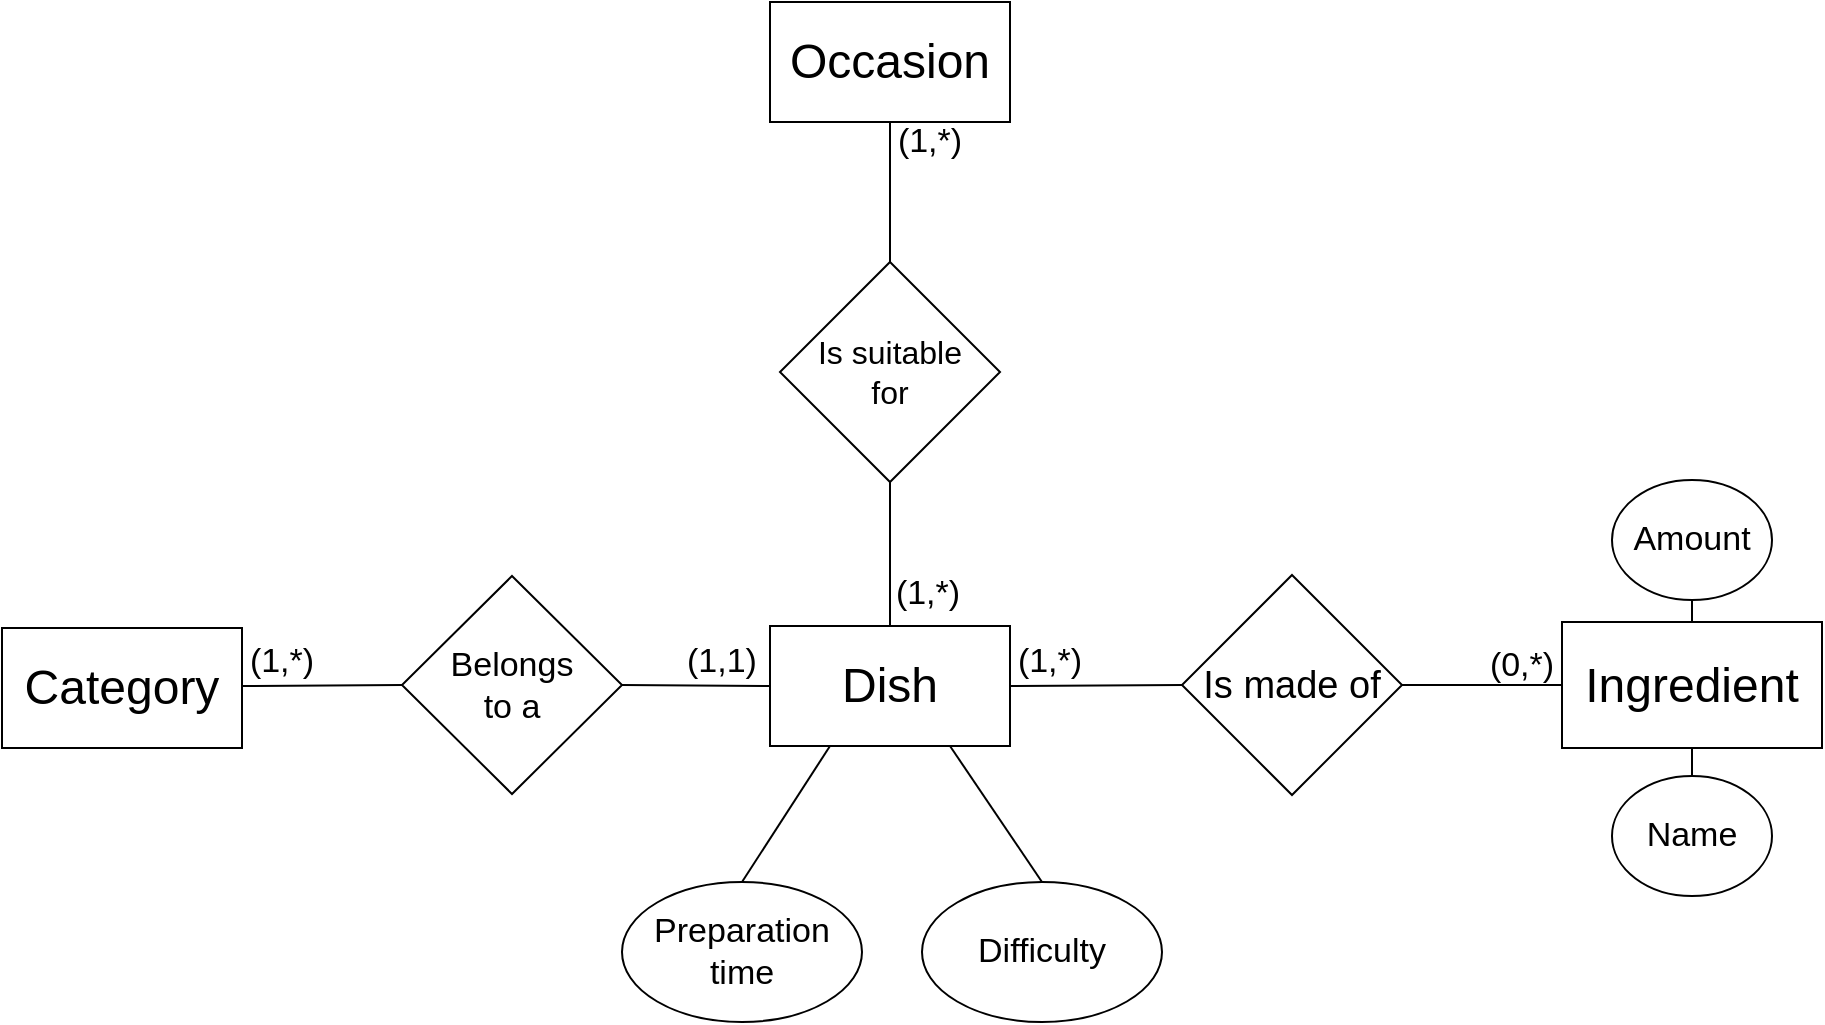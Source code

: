 <mxfile version="10.6.0" type="device"><diagram id="5sscK8g8Hk9PxyWdITDC" name="Page-1"><mxGraphModel dx="1394" dy="715" grid="1" gridSize="10" guides="1" tooltips="1" connect="1" arrows="1" fold="1" page="1" pageScale="1" pageWidth="1169" pageHeight="827" math="0" shadow="0"><root><mxCell id="0"/><mxCell id="1" parent="0"/><mxCell id="x91XccVMOJeau4GSFGo3-3" value="" style="endArrow=none;html=1;entryX=1;entryY=0.5;entryDx=0;entryDy=0;exitX=0;exitY=0.5;exitDx=0;exitDy=0;" parent="1" source="x91XccVMOJeau4GSFGo3-2" target="x91XccVMOJeau4GSFGo3-1" edge="1"><mxGeometry width="50" height="50" relative="1" as="geometry"><mxPoint x="520" y="530" as="sourcePoint"/><mxPoint x="570" y="480" as="targetPoint"/></mxGeometry></mxCell><mxCell id="x91XccVMOJeau4GSFGo3-5" value="" style="endArrow=none;html=1;entryX=1;entryY=0.5;entryDx=0;entryDy=0;exitX=0;exitY=0.5;exitDx=0;exitDy=0;" parent="1" source="x91XccVMOJeau4GSFGo3-4" target="x91XccVMOJeau4GSFGo3-2" edge="1"><mxGeometry width="50" height="50" relative="1" as="geometry"><mxPoint x="970" y="420" as="sourcePoint"/><mxPoint x="570" y="480" as="targetPoint"/></mxGeometry></mxCell><mxCell id="x91XccVMOJeau4GSFGo3-10" value="" style="group" parent="1" vertex="1" connectable="0"><mxGeometry x="870" y="380" width="180" height="63" as="geometry"/></mxCell><mxCell id="x91XccVMOJeau4GSFGo3-4" value="&lt;font style=&quot;font-size: 24px&quot;&gt;Ingredient&lt;/font&gt;" style="rounded=0;whiteSpace=wrap;html=1;" parent="x91XccVMOJeau4GSFGo3-10" vertex="1"><mxGeometry x="50" width="130" height="63" as="geometry"/></mxCell><mxCell id="x91XccVMOJeau4GSFGo3-7" value="&lt;font style=&quot;font-size: 17px&quot;&gt;(0,*)&lt;/font&gt;" style="text;html=1;strokeColor=none;fillColor=none;align=center;verticalAlign=middle;whiteSpace=wrap;rounded=0;" parent="x91XccVMOJeau4GSFGo3-10" vertex="1"><mxGeometry x="10" y="12" width="40" height="20" as="geometry"/></mxCell><mxCell id="x91XccVMOJeau4GSFGo3-14" value="" style="group" parent="1" vertex="1" connectable="0"><mxGeometry x="730" y="356.5" width="130" height="110" as="geometry"/></mxCell><mxCell id="x91XccVMOJeau4GSFGo3-2" value="&lt;div&gt;&lt;span style=&quot;font-size: 19px&quot;&gt;Is made of&lt;/span&gt;&lt;/div&gt;" style="rhombus;whiteSpace=wrap;html=1;" parent="x91XccVMOJeau4GSFGo3-14" vertex="1"><mxGeometry width="110" height="110.0" as="geometry"/></mxCell><mxCell id="x91XccVMOJeau4GSFGo3-16" value="" style="group" parent="1" vertex="1" connectable="0"><mxGeometry x="524" y="382" width="160" height="60" as="geometry"/></mxCell><mxCell id="x91XccVMOJeau4GSFGo3-1" value="&lt;font style=&quot;font-size: 24px&quot;&gt;Dish&lt;/font&gt;" style="rounded=0;whiteSpace=wrap;html=1;" parent="x91XccVMOJeau4GSFGo3-16" vertex="1"><mxGeometry width="120" height="60" as="geometry"/></mxCell><mxCell id="x91XccVMOJeau4GSFGo3-6" value="&lt;font style=&quot;font-size: 17px&quot;&gt;(1,*)&lt;/font&gt;" style="text;html=1;strokeColor=none;fillColor=none;align=center;verticalAlign=middle;whiteSpace=wrap;rounded=0;" parent="x91XccVMOJeau4GSFGo3-16" vertex="1"><mxGeometry x="120" y="8" width="40" height="20" as="geometry"/></mxCell><mxCell id="x91XccVMOJeau4GSFGo3-17" value="&lt;font style=&quot;font-size: 17px&quot;&gt;Belongs&lt;br&gt;to a&lt;br&gt;&lt;/font&gt;" style="rhombus;whiteSpace=wrap;html=1;" parent="1" vertex="1"><mxGeometry x="340" y="357" width="110" height="109" as="geometry"/></mxCell><mxCell id="x91XccVMOJeau4GSFGo3-18" value="" style="endArrow=none;html=1;entryX=1;entryY=0.5;entryDx=0;entryDy=0;exitX=0;exitY=0.5;exitDx=0;exitDy=0;" parent="1" source="x91XccVMOJeau4GSFGo3-1" target="x91XccVMOJeau4GSFGo3-17" edge="1"><mxGeometry width="50" height="50" relative="1" as="geometry"><mxPoint x="350" y="530" as="sourcePoint"/><mxPoint x="400" y="480" as="targetPoint"/></mxGeometry></mxCell><mxCell id="x91XccVMOJeau4GSFGo3-19" value="" style="endArrow=none;html=1;entryX=0;entryY=0.5;entryDx=0;entryDy=0;" parent="1" target="x91XccVMOJeau4GSFGo3-17" edge="1"><mxGeometry width="50" height="50" relative="1" as="geometry"><mxPoint x="260" y="412" as="sourcePoint"/><mxPoint x="410" y="480" as="targetPoint"/></mxGeometry></mxCell><mxCell id="x91XccVMOJeau4GSFGo3-20" value="&lt;font style=&quot;font-size: 24px&quot;&gt;Category&lt;/font&gt;" style="rounded=0;whiteSpace=wrap;html=1;" parent="1" vertex="1"><mxGeometry x="140" y="383" width="120" height="60" as="geometry"/></mxCell><mxCell id="x91XccVMOJeau4GSFGo3-21" value="&lt;font style=&quot;font-size: 17px&quot;&gt;(1,1)&lt;/font&gt;" style="text;html=1;strokeColor=none;fillColor=none;align=center;verticalAlign=middle;whiteSpace=wrap;rounded=0;" parent="1" vertex="1"><mxGeometry x="480" y="390" width="40" height="20" as="geometry"/></mxCell><mxCell id="x91XccVMOJeau4GSFGo3-24" value="&lt;font style=&quot;font-size: 17px&quot;&gt;(1,*)&lt;/font&gt;" style="text;html=1;strokeColor=none;fillColor=none;align=center;verticalAlign=middle;whiteSpace=wrap;rounded=0;" parent="1" vertex="1"><mxGeometry x="260" y="390" width="40" height="20" as="geometry"/></mxCell><mxCell id="x91XccVMOJeau4GSFGo3-26" value="&lt;div style=&quot;font-size: 16px;&quot;&gt;&lt;span style=&quot;font-size: 16px;&quot;&gt;Is suitable&lt;/span&gt;&lt;/div&gt;&lt;div style=&quot;font-size: 16px;&quot;&gt;&lt;span style=&quot;font-size: 16px;&quot;&gt;for&lt;/span&gt;&lt;/div&gt;" style="rhombus;whiteSpace=wrap;html=1;fontSize=16;" parent="1" vertex="1"><mxGeometry x="529" y="200" width="110" height="110" as="geometry"/></mxCell><mxCell id="x91XccVMOJeau4GSFGo3-27" value="" style="endArrow=none;html=1;entryX=0.5;entryY=1;entryDx=0;entryDy=0;exitX=0.5;exitY=0;exitDx=0;exitDy=0;" parent="1" source="x91XccVMOJeau4GSFGo3-1" target="x91XccVMOJeau4GSFGo3-26" edge="1"><mxGeometry width="50" height="50" relative="1" as="geometry"><mxPoint x="140" y="530" as="sourcePoint"/><mxPoint x="190" y="480" as="targetPoint"/></mxGeometry></mxCell><mxCell id="x91XccVMOJeau4GSFGo3-28" value="&lt;font style=&quot;font-size: 24px&quot;&gt;Occasion&lt;/font&gt;" style="rounded=0;whiteSpace=wrap;html=1;" parent="1" vertex="1"><mxGeometry x="524" y="70" width="120" height="60" as="geometry"/></mxCell><mxCell id="x91XccVMOJeau4GSFGo3-29" value="" style="endArrow=none;html=1;entryX=0.5;entryY=1;entryDx=0;entryDy=0;exitX=0.5;exitY=0;exitDx=0;exitDy=0;" parent="1" source="x91XccVMOJeau4GSFGo3-26" target="x91XccVMOJeau4GSFGo3-28" edge="1"><mxGeometry width="50" height="50" relative="1" as="geometry"><mxPoint x="140" y="530" as="sourcePoint"/><mxPoint x="190" y="480" as="targetPoint"/></mxGeometry></mxCell><mxCell id="x91XccVMOJeau4GSFGo3-30" value="&lt;font style=&quot;font-size: 17px&quot;&gt;(1,*)&lt;/font&gt;" style="text;html=1;strokeColor=none;fillColor=none;align=center;verticalAlign=middle;whiteSpace=wrap;rounded=0;" parent="1" vertex="1"><mxGeometry x="584" y="130" width="40" height="20" as="geometry"/></mxCell><mxCell id="x91XccVMOJeau4GSFGo3-32" value="&lt;font style=&quot;font-size: 17px&quot;&gt;(1,*)&lt;/font&gt;" style="text;html=1;strokeColor=none;fillColor=none;align=center;verticalAlign=middle;whiteSpace=wrap;rounded=0;" parent="1" vertex="1"><mxGeometry x="582.5" y="356" width="40" height="20" as="geometry"/></mxCell><mxCell id="sxYy1WZUzZVedvN77TEE-2" style="rounded=0;orthogonalLoop=1;jettySize=auto;html=1;exitX=0.5;exitY=0;exitDx=0;exitDy=0;entryX=0.25;entryY=1;entryDx=0;entryDy=0;endArrow=none;endFill=0;" edge="1" parent="1" source="x91XccVMOJeau4GSFGo3-34" target="x91XccVMOJeau4GSFGo3-1"><mxGeometry relative="1" as="geometry"/></mxCell><mxCell id="x91XccVMOJeau4GSFGo3-34" value="&lt;font style=&quot;font-size: 17px&quot;&gt;Preparation time&lt;br&gt;&lt;/font&gt;" style="ellipse;whiteSpace=wrap;html=1;" parent="1" vertex="1"><mxGeometry x="450" y="510" width="120" height="70" as="geometry"/></mxCell><mxCell id="x91XccVMOJeau4GSFGo3-36" value="&lt;font style=&quot;font-size: 17px&quot;&gt;Difficulty&lt;/font&gt;" style="ellipse;whiteSpace=wrap;html=1;" parent="1" vertex="1"><mxGeometry x="600" y="510" width="120" height="70" as="geometry"/></mxCell><mxCell id="x91XccVMOJeau4GSFGo3-37" value="" style="endArrow=none;html=1;exitX=0.5;exitY=0;exitDx=0;exitDy=0;" parent="1" source="x91XccVMOJeau4GSFGo3-36" edge="1"><mxGeometry width="50" height="50" relative="1" as="geometry"><mxPoint x="140" y="680" as="sourcePoint"/><mxPoint x="614" y="442" as="targetPoint"/></mxGeometry></mxCell><mxCell id="HZWGRQH5XaIt81tqPRNF-2" value="&lt;font style=&quot;font-size: 17px&quot;&gt;Amount&lt;/font&gt;" style="ellipse;whiteSpace=wrap;html=1;" parent="1" vertex="1"><mxGeometry x="945" y="309" width="80" height="60" as="geometry"/></mxCell><mxCell id="HZWGRQH5XaIt81tqPRNF-3" value="" style="endArrow=none;html=1;entryX=0.5;entryY=1;entryDx=0;entryDy=0;" parent="1" source="x91XccVMOJeau4GSFGo3-4" target="HZWGRQH5XaIt81tqPRNF-2" edge="1"><mxGeometry width="50" height="50" relative="1" as="geometry"><mxPoint x="920" y="369" as="sourcePoint"/><mxPoint x="970" y="319" as="targetPoint"/></mxGeometry></mxCell><mxCell id="HZWGRQH5XaIt81tqPRNF-4" value="&lt;span style=&quot;font-size: 17px&quot;&gt;Name&lt;/span&gt;" style="ellipse;whiteSpace=wrap;html=1;" parent="1" vertex="1"><mxGeometry x="945" y="457" width="80" height="60" as="geometry"/></mxCell><mxCell id="HZWGRQH5XaIt81tqPRNF-5" value="" style="endArrow=none;html=1;entryX=0.5;entryY=1;entryDx=0;entryDy=0;exitX=0.5;exitY=0;exitDx=0;exitDy=0;" parent="1" source="HZWGRQH5XaIt81tqPRNF-4" target="x91XccVMOJeau4GSFGo3-4" edge="1"><mxGeometry width="50" height="50" relative="1" as="geometry"><mxPoint x="910" y="519" as="sourcePoint"/><mxPoint x="960" y="469" as="targetPoint"/></mxGeometry></mxCell></root></mxGraphModel></diagram></mxfile>